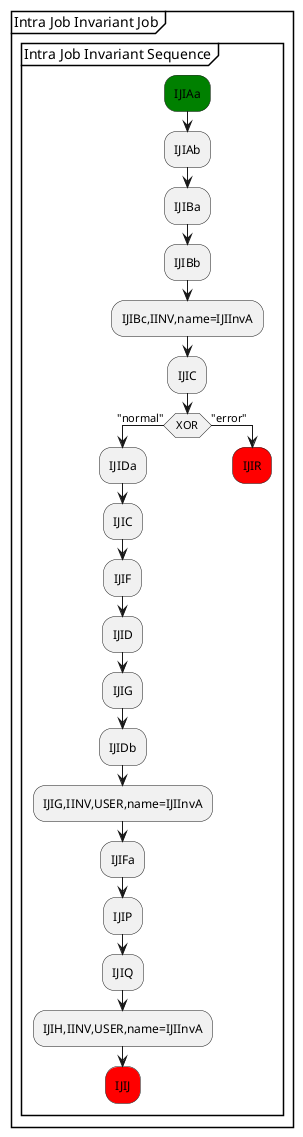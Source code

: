 @startuml
partition "Intra Job Invariant Job" {
group "Intra Job Invariant Sequence"
  #green:IJIAa;
  :IJIAb;
  :IJIBa;
  :IJIBb;
  :IJIBc,IINV,name=IJIInvA;
  :IJIC;
  if (XOR) then ("normal")
    :IJIDa;
      :IJIC;
      :IJIF;
      :IJID;
      :IJIG;
    :IJIDb;
      :IJIG,IINV,USER,name=IJIInvA;
      :IJIFa;
      :IJIP;
      :IJIQ;
    :IJIH,IINV,USER,name=IJIInvA;
    #red:IJIJ;
    detach
  else ("error")
    #red:IJIR;
    detach
  endif
end group
}
@enduml